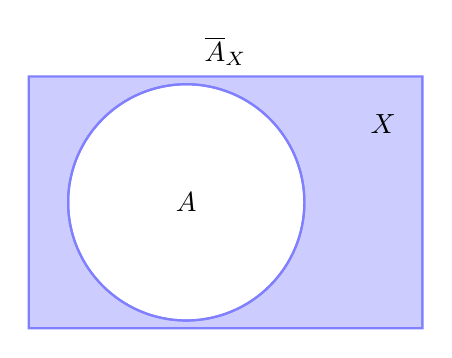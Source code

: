 \begin{tikzpicture}
    \def\firstcircle{(0,0) circle (1.5cm)}
    \def\rect{(-2cm,-1.6cm) rectangle (3cm,1.6cm)}

    \colorlet{circle edge}{blue!50}
    \colorlet{circle area}{blue!20}
    \tikzset{filled/.style={fill=circle area, draw=circle edge, thick},
    outline/.style={draw=circle edge, thick}}
    \begin{scope}
        \clip \rect;
	\draw[filled,even odd rule] \rect  \firstcircle;
	\path (2.5cm,1cm) node{$X$};
    \end{scope}
    \draw[outline] \firstcircle node {$A$}
                   \rect;
    \node[anchor=south] at (current bounding box.north) {$\overline{A}_X$};
\end{tikzpicture}
